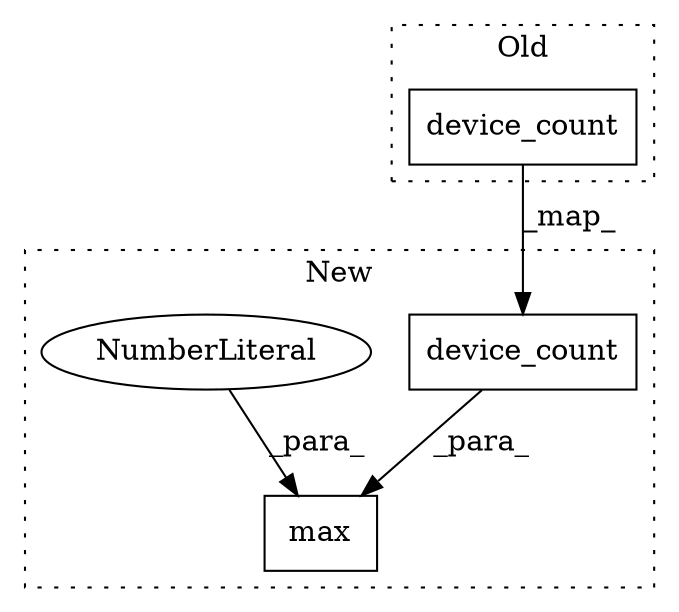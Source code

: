 digraph G {
subgraph cluster0 {
1 [label="device_count" a="32" s="5931" l="14" shape="box"];
label = "Old";
style="dotted";
}
subgraph cluster1 {
2 [label="device_count" a="32" s="6323" l="14" shape="box"];
3 [label="max" a="32" s="6306,6337" l="4,1" shape="box"];
4 [label="NumberLiteral" a="34" s="6310" l="1" shape="ellipse"];
label = "New";
style="dotted";
}
1 -> 2 [label="_map_"];
2 -> 3 [label="_para_"];
4 -> 3 [label="_para_"];
}
